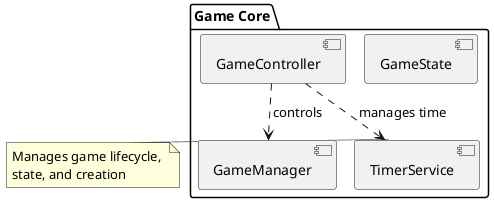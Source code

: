 @startuml Game Core Package
!pragma layout smetana

package "Game Core" {
    [GameManager]
    [GameState]
    [GameController]
    [TimerService]
    
    GameController ..> GameManager : controls
    GameController ..> TimerService : manages time
}

note right : Manages game lifecycle, \nstate, and creation
@enduml